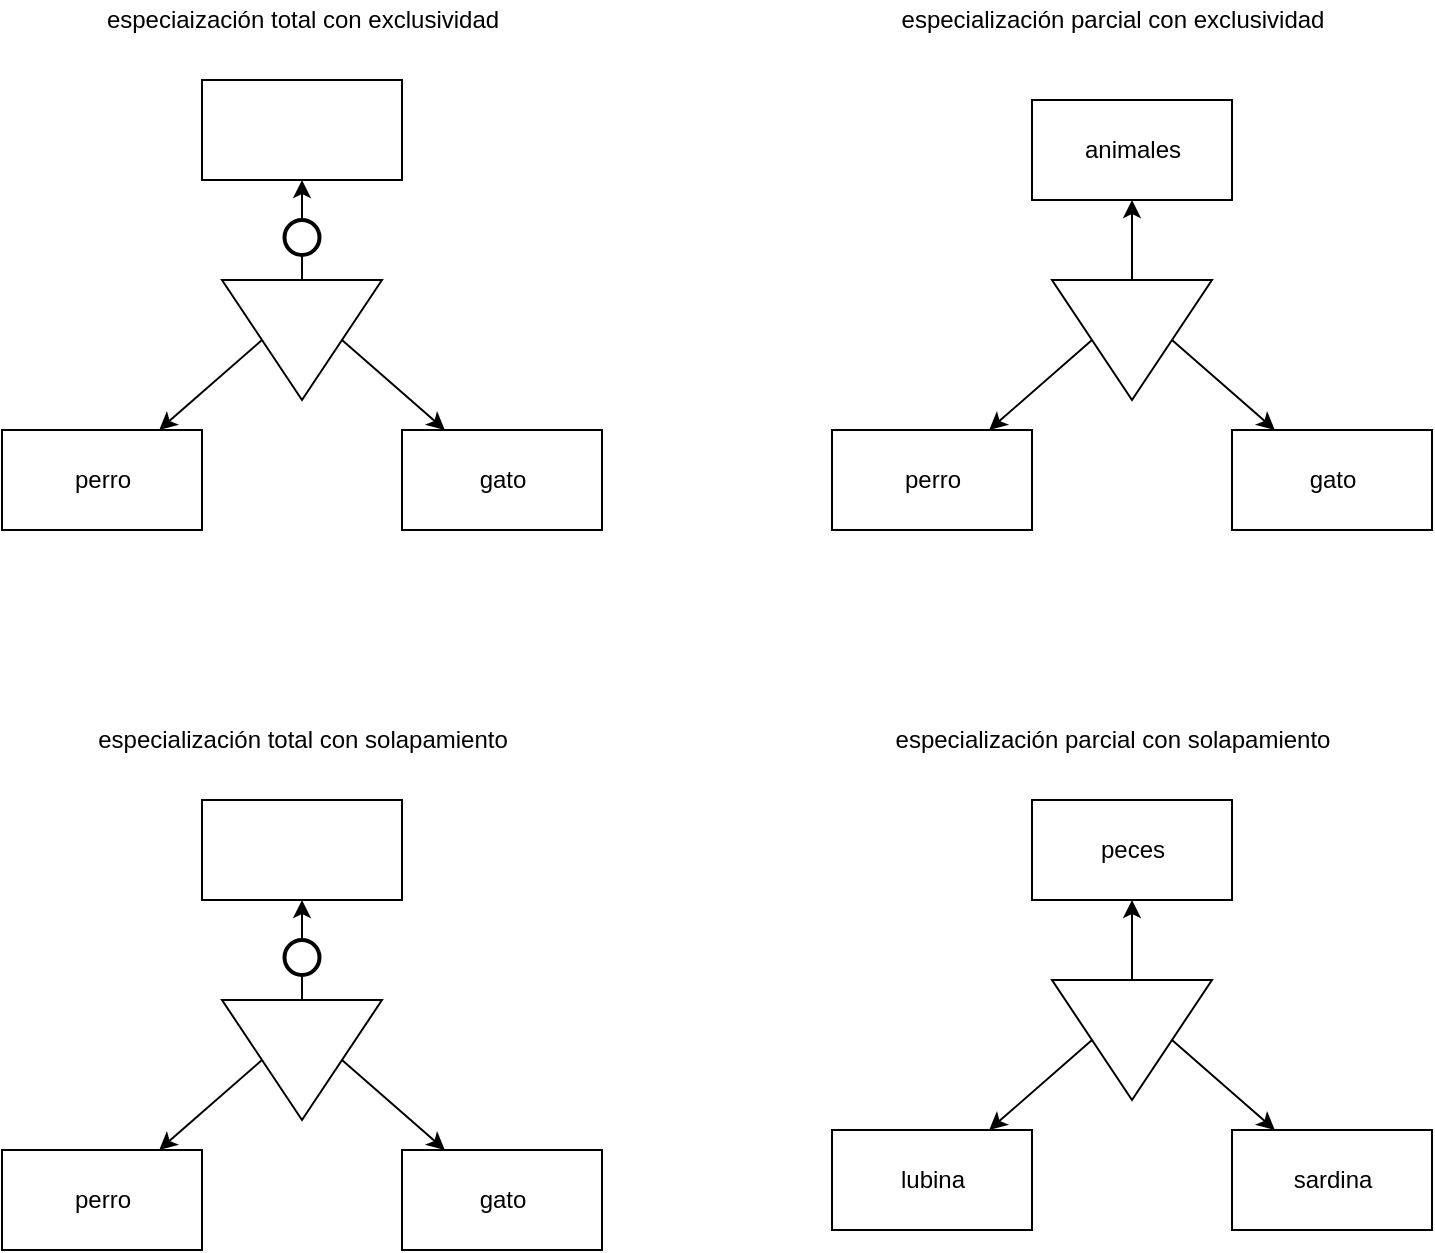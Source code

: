 <mxfile>
    <diagram id="hDRTtQDLSRmAuwaL4Zuo" name="Page-1">
        <mxGraphModel dx="882" dy="830" grid="1" gridSize="10" guides="1" tooltips="1" connect="1" arrows="1" fold="1" page="1" pageScale="1" pageWidth="827" pageHeight="1169" math="0" shadow="0">
            <root>
                <mxCell id="0"/>
                <mxCell id="1" parent="0"/>
                <mxCell id="2" value="especialización parcial con exclusividad" style="text;html=1;align=center;verticalAlign=middle;resizable=0;points=[];autosize=1;strokeColor=none;" vertex="1" parent="1">
                    <mxGeometry x="485" y="40" width="230" height="20" as="geometry"/>
                </mxCell>
                <mxCell id="4" style="edgeStyle=orthogonalEdgeStyle;rounded=0;orthogonalLoop=1;jettySize=auto;html=1;" edge="1" parent="1" source="3" target="5">
                    <mxGeometry relative="1" as="geometry">
                        <mxPoint x="610" y="140" as="targetPoint"/>
                    </mxGeometry>
                </mxCell>
                <mxCell id="6" style="rounded=0;orthogonalLoop=1;jettySize=auto;html=1;exitX=0.5;exitY=1;exitDx=0;exitDy=0;" edge="1" parent="1" source="3" target="7">
                    <mxGeometry relative="1" as="geometry">
                        <mxPoint x="530" y="280" as="targetPoint"/>
                    </mxGeometry>
                </mxCell>
                <mxCell id="8" style="edgeStyle=none;rounded=0;orthogonalLoop=1;jettySize=auto;html=1;exitX=0.5;exitY=0;exitDx=0;exitDy=0;" edge="1" parent="1" source="3" target="9">
                    <mxGeometry relative="1" as="geometry">
                        <mxPoint x="700" y="260" as="targetPoint"/>
                    </mxGeometry>
                </mxCell>
                <mxCell id="3" value="" style="triangle;whiteSpace=wrap;html=1;dashed=0;direction=south;" vertex="1" parent="1">
                    <mxGeometry x="570" y="180" width="80" height="60" as="geometry"/>
                </mxCell>
                <mxCell id="5" value="animales" style="html=1;dashed=0;whitespace=wrap;" vertex="1" parent="1">
                    <mxGeometry x="560" y="90" width="100" height="50" as="geometry"/>
                </mxCell>
                <mxCell id="7" value="perro" style="html=1;dashed=0;whitespace=wrap;" vertex="1" parent="1">
                    <mxGeometry x="460" y="255" width="100" height="50" as="geometry"/>
                </mxCell>
                <mxCell id="9" value="gato" style="html=1;dashed=0;whitespace=wrap;" vertex="1" parent="1">
                    <mxGeometry x="660" y="255" width="100" height="50" as="geometry"/>
                </mxCell>
                <mxCell id="11" value="especiaización total con exclusividad" style="text;html=1;align=center;verticalAlign=middle;resizable=0;points=[];autosize=1;strokeColor=none;" vertex="1" parent="1">
                    <mxGeometry x="90" y="40" width="210" height="20" as="geometry"/>
                </mxCell>
                <mxCell id="12" value="especialización parcial con solapamiento" style="text;html=1;align=center;verticalAlign=middle;resizable=0;points=[];autosize=1;strokeColor=none;" vertex="1" parent="1">
                    <mxGeometry x="485" y="400" width="230" height="20" as="geometry"/>
                </mxCell>
                <mxCell id="16" style="edgeStyle=orthogonalEdgeStyle;rounded=0;orthogonalLoop=1;jettySize=auto;html=1;" edge="1" parent="1" source="19" target="20">
                    <mxGeometry relative="1" as="geometry">
                        <mxPoint x="610" y="490" as="targetPoint"/>
                    </mxGeometry>
                </mxCell>
                <mxCell id="17" style="rounded=0;orthogonalLoop=1;jettySize=auto;html=1;exitX=0.5;exitY=1;exitDx=0;exitDy=0;" edge="1" parent="1" source="19" target="21">
                    <mxGeometry relative="1" as="geometry">
                        <mxPoint x="530" y="630" as="targetPoint"/>
                    </mxGeometry>
                </mxCell>
                <mxCell id="18" style="edgeStyle=none;rounded=0;orthogonalLoop=1;jettySize=auto;html=1;exitX=0.5;exitY=0;exitDx=0;exitDy=0;" edge="1" parent="1" source="19" target="22">
                    <mxGeometry relative="1" as="geometry">
                        <mxPoint x="700" y="610" as="targetPoint"/>
                    </mxGeometry>
                </mxCell>
                <mxCell id="19" value="" style="triangle;whiteSpace=wrap;html=1;dashed=0;direction=south;" vertex="1" parent="1">
                    <mxGeometry x="570" y="530" width="80" height="60" as="geometry"/>
                </mxCell>
                <mxCell id="20" value="peces" style="html=1;dashed=0;whitespace=wrap;" vertex="1" parent="1">
                    <mxGeometry x="560" y="440" width="100" height="50" as="geometry"/>
                </mxCell>
                <mxCell id="21" value="lubina" style="html=1;dashed=0;whitespace=wrap;" vertex="1" parent="1">
                    <mxGeometry x="460" y="605" width="100" height="50" as="geometry"/>
                </mxCell>
                <mxCell id="22" value="sardina" style="html=1;dashed=0;whitespace=wrap;" vertex="1" parent="1">
                    <mxGeometry x="660" y="605" width="100" height="50" as="geometry"/>
                </mxCell>
                <mxCell id="23" value="especialización total con solapamiento" style="text;html=1;align=center;verticalAlign=middle;resizable=0;points=[];autosize=1;strokeColor=none;" vertex="1" parent="1">
                    <mxGeometry x="85" y="400" width="220" height="20" as="geometry"/>
                </mxCell>
                <mxCell id="24" style="rounded=0;orthogonalLoop=1;jettySize=auto;html=1;exitX=0.5;exitY=1;exitDx=0;exitDy=0;" edge="1" parent="1" source="26" target="27">
                    <mxGeometry relative="1" as="geometry">
                        <mxPoint x="115" y="280" as="targetPoint"/>
                    </mxGeometry>
                </mxCell>
                <mxCell id="25" style="edgeStyle=none;rounded=0;orthogonalLoop=1;jettySize=auto;html=1;exitX=0.5;exitY=0;exitDx=0;exitDy=0;" edge="1" parent="1" source="26" target="28">
                    <mxGeometry relative="1" as="geometry">
                        <mxPoint x="285" y="260" as="targetPoint"/>
                    </mxGeometry>
                </mxCell>
                <mxCell id="29" style="edgeStyle=none;rounded=0;orthogonalLoop=1;jettySize=auto;html=1;startArrow=none;startFill=0;endArrow=none;endFill=0;" edge="1" parent="1" source="26" target="30">
                    <mxGeometry relative="1" as="geometry">
                        <mxPoint x="195" y="160" as="targetPoint"/>
                    </mxGeometry>
                </mxCell>
                <mxCell id="26" value="" style="triangle;whiteSpace=wrap;html=1;dashed=0;direction=south;" vertex="1" parent="1">
                    <mxGeometry x="155" y="180" width="80" height="60" as="geometry"/>
                </mxCell>
                <mxCell id="27" value="perro" style="html=1;dashed=0;whitespace=wrap;" vertex="1" parent="1">
                    <mxGeometry x="45" y="255" width="100" height="50" as="geometry"/>
                </mxCell>
                <mxCell id="28" value="gato" style="html=1;dashed=0;whitespace=wrap;" vertex="1" parent="1">
                    <mxGeometry x="245" y="255" width="100" height="50" as="geometry"/>
                </mxCell>
                <mxCell id="31" style="edgeStyle=none;rounded=0;orthogonalLoop=1;jettySize=auto;html=1;exitX=0.5;exitY=0;exitDx=0;exitDy=0;exitPerimeter=0;startArrow=none;startFill=0;endArrow=classic;endFill=1;" edge="1" parent="1" source="30" target="32">
                    <mxGeometry relative="1" as="geometry">
                        <mxPoint x="195" y="130" as="targetPoint"/>
                    </mxGeometry>
                </mxCell>
                <mxCell id="30" value="" style="strokeWidth=2;html=1;shape=mxgraph.flowchart.start_2;whiteSpace=wrap;" vertex="1" parent="1">
                    <mxGeometry x="186.25" y="150" width="17.5" height="17.5" as="geometry"/>
                </mxCell>
                <mxCell id="32" value="" style="html=1;dashed=0;whitespace=wrap;" vertex="1" parent="1">
                    <mxGeometry x="145" y="80" width="100" height="50" as="geometry"/>
                </mxCell>
                <mxCell id="33" style="rounded=0;orthogonalLoop=1;jettySize=auto;html=1;exitX=0.5;exitY=1;exitDx=0;exitDy=0;" edge="1" parent="1" source="36" target="37">
                    <mxGeometry relative="1" as="geometry">
                        <mxPoint x="115" y="640" as="targetPoint"/>
                    </mxGeometry>
                </mxCell>
                <mxCell id="34" style="edgeStyle=none;rounded=0;orthogonalLoop=1;jettySize=auto;html=1;exitX=0.5;exitY=0;exitDx=0;exitDy=0;" edge="1" parent="1" source="36" target="38">
                    <mxGeometry relative="1" as="geometry">
                        <mxPoint x="285" y="620" as="targetPoint"/>
                    </mxGeometry>
                </mxCell>
                <mxCell id="35" style="edgeStyle=none;rounded=0;orthogonalLoop=1;jettySize=auto;html=1;startArrow=none;startFill=0;endArrow=none;endFill=0;" edge="1" parent="1" source="36" target="40">
                    <mxGeometry relative="1" as="geometry">
                        <mxPoint x="195" y="520" as="targetPoint"/>
                    </mxGeometry>
                </mxCell>
                <mxCell id="36" value="" style="triangle;whiteSpace=wrap;html=1;dashed=0;direction=south;" vertex="1" parent="1">
                    <mxGeometry x="155" y="540" width="80" height="60" as="geometry"/>
                </mxCell>
                <mxCell id="37" value="perro" style="html=1;dashed=0;whitespace=wrap;" vertex="1" parent="1">
                    <mxGeometry x="45" y="615" width="100" height="50" as="geometry"/>
                </mxCell>
                <mxCell id="38" value="gato" style="html=1;dashed=0;whitespace=wrap;" vertex="1" parent="1">
                    <mxGeometry x="245" y="615" width="100" height="50" as="geometry"/>
                </mxCell>
                <mxCell id="39" style="edgeStyle=none;rounded=0;orthogonalLoop=1;jettySize=auto;html=1;exitX=0.5;exitY=0;exitDx=0;exitDy=0;exitPerimeter=0;startArrow=none;startFill=0;endArrow=classic;endFill=1;" edge="1" parent="1" source="40" target="41">
                    <mxGeometry relative="1" as="geometry">
                        <mxPoint x="195" y="490" as="targetPoint"/>
                    </mxGeometry>
                </mxCell>
                <mxCell id="40" value="" style="strokeWidth=2;html=1;shape=mxgraph.flowchart.start_2;whiteSpace=wrap;" vertex="1" parent="1">
                    <mxGeometry x="186.25" y="510" width="17.5" height="17.5" as="geometry"/>
                </mxCell>
                <mxCell id="41" value="" style="html=1;dashed=0;whitespace=wrap;" vertex="1" parent="1">
                    <mxGeometry x="145" y="440" width="100" height="50" as="geometry"/>
                </mxCell>
            </root>
        </mxGraphModel>
    </diagram>
</mxfile>